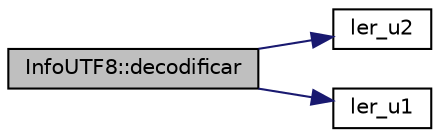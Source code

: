 digraph "InfoUTF8::decodificar"
{
  edge [fontname="Helvetica",fontsize="10",labelfontname="Helvetica",labelfontsize="10"];
  node [fontname="Helvetica",fontsize="10",shape=record];
  rankdir="LR";
  Node8 [label="InfoUTF8::decodificar",height=0.2,width=0.4,color="black", fillcolor="grey75", style="filled", fontcolor="black"];
  Node8 -> Node9 [color="midnightblue",fontsize="10",style="solid",fontname="Helvetica"];
  Node9 [label="ler_u2",height=0.2,width=0.4,color="black", fillcolor="white", style="filled",URL="$_arquivos_8hpp.html#a03c0b303e6ae10d2faa53a91ca574aa0",tooltip="Leitura de 2 bytes de um arquivo, considerado como binário. "];
  Node8 -> Node10 [color="midnightblue",fontsize="10",style="solid",fontname="Helvetica"];
  Node10 [label="ler_u1",height=0.2,width=0.4,color="black", fillcolor="white", style="filled",URL="$_arquivos_8hpp.html#acb1c5d428b9c780736056cab1dd45242",tooltip="Leitura de 1 byte de um arquivo, considerado como binário. "];
}
